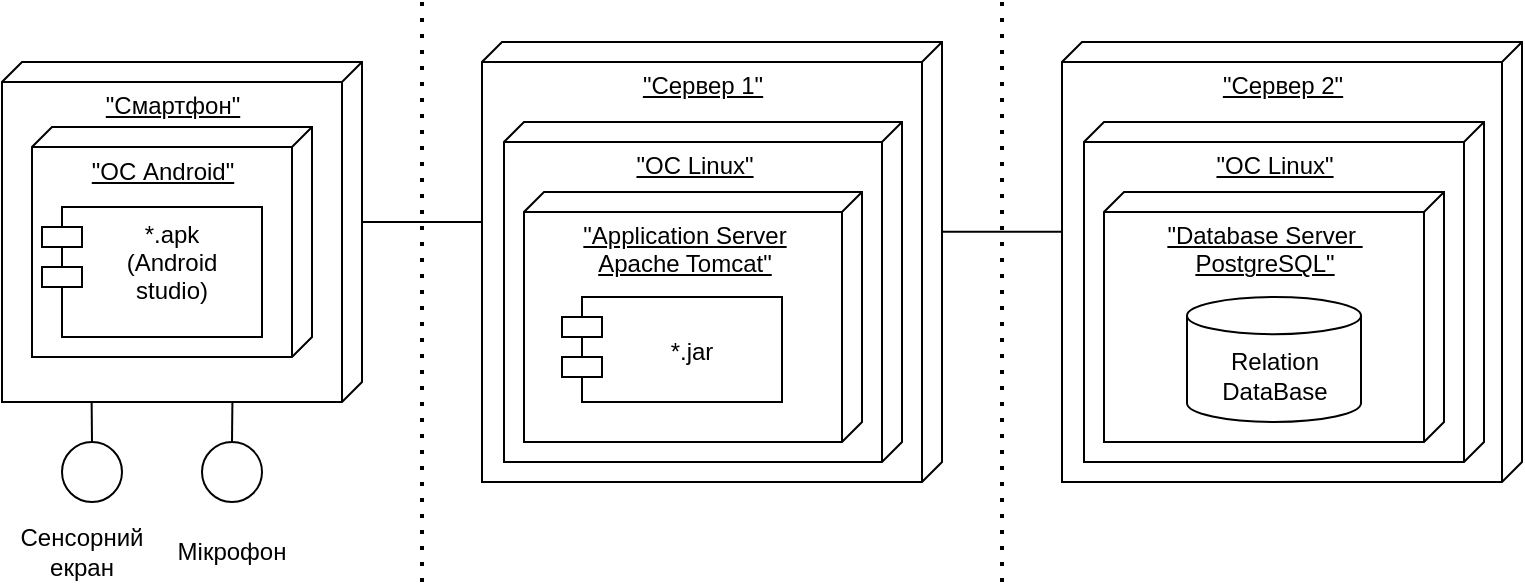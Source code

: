 <?xml version="1.0" encoding="UTF-8"?>
<mxfile version="20.3.6" type="device"><diagram id="C5RBs43oDa-KdzZeNtuy" name="Page-1"><mxGraphModel dx="944" dy="497" grid="1" gridSize="10" guides="1" tooltips="1" connect="1" arrows="1" fold="1" page="1" pageScale="1" pageWidth="827" pageHeight="1169" math="0" shadow="0"><root><mxCell id="WIyWlLk6GJQsqaUBKTNV-0"/><mxCell id="WIyWlLk6GJQsqaUBKTNV-1" parent="WIyWlLk6GJQsqaUBKTNV-0"/><mxCell id="6Q4kuT6u1sCAWgXCLGdP-28" style="edgeStyle=orthogonalEdgeStyle;rounded=0;orthogonalLoop=1;jettySize=auto;html=1;exitX=0;exitY=0;exitDx=80;exitDy=0;exitPerimeter=0;entryX=0.409;entryY=1.001;entryDx=0;entryDy=0;entryPerimeter=0;endArrow=none;endFill=0;" edge="1" parent="WIyWlLk6GJQsqaUBKTNV-1" source="6Q4kuT6u1sCAWgXCLGdP-2" target="6Q4kuT6u1sCAWgXCLGdP-4"><mxGeometry relative="1" as="geometry"/></mxCell><mxCell id="6Q4kuT6u1sCAWgXCLGdP-2" value="&quot;Смартфон&quot;" style="verticalAlign=top;align=center;spacingTop=8;spacingLeft=2;spacingRight=12;shape=cube;size=10;direction=south;fontStyle=4;html=1;" vertex="1" parent="WIyWlLk6GJQsqaUBKTNV-1"><mxGeometry x="50" y="50" width="180" height="170" as="geometry"/></mxCell><mxCell id="6Q4kuT6u1sCAWgXCLGdP-3" value="&quot;ОС Android&quot;" style="verticalAlign=top;align=center;spacingTop=8;spacingLeft=2;spacingRight=12;shape=cube;size=10;direction=south;fontStyle=4;html=1;" vertex="1" parent="WIyWlLk6GJQsqaUBKTNV-1"><mxGeometry x="65" y="82.5" width="140" height="115" as="geometry"/></mxCell><mxCell id="6Q4kuT6u1sCAWgXCLGdP-4" value="&quot;Сервер 1&quot;" style="verticalAlign=top;align=center;spacingTop=8;spacingLeft=2;spacingRight=12;shape=cube;size=10;direction=south;fontStyle=4;html=1;" vertex="1" parent="WIyWlLk6GJQsqaUBKTNV-1"><mxGeometry x="290" y="40" width="230" height="220" as="geometry"/></mxCell><mxCell id="6Q4kuT6u1sCAWgXCLGdP-5" value="&quot;ОС Linux&quot;" style="verticalAlign=top;align=center;spacingTop=8;spacingLeft=2;spacingRight=12;shape=cube;size=10;direction=south;fontStyle=4;html=1;" vertex="1" parent="WIyWlLk6GJQsqaUBKTNV-1"><mxGeometry x="301" y="80" width="199" height="170" as="geometry"/></mxCell><mxCell id="6Q4kuT6u1sCAWgXCLGdP-8" value="*.apk&#10;(Android &#10;studio)" style="shape=module;align=left;spacingLeft=20;align=center;verticalAlign=top;" vertex="1" parent="WIyWlLk6GJQsqaUBKTNV-1"><mxGeometry x="70" y="122.5" width="110" height="65" as="geometry"/></mxCell><mxCell id="6Q4kuT6u1sCAWgXCLGdP-11" value="" style="ellipse;whiteSpace=wrap;html=1;aspect=fixed;" vertex="1" parent="WIyWlLk6GJQsqaUBKTNV-1"><mxGeometry x="80" y="240" width="30" height="30" as="geometry"/></mxCell><mxCell id="6Q4kuT6u1sCAWgXCLGdP-12" value="" style="ellipse;whiteSpace=wrap;html=1;aspect=fixed;" vertex="1" parent="WIyWlLk6GJQsqaUBKTNV-1"><mxGeometry x="150" y="240" width="30" height="30" as="geometry"/></mxCell><mxCell id="6Q4kuT6u1sCAWgXCLGdP-14" value="" style="endArrow=none;html=1;rounded=0;exitX=0.5;exitY=0;exitDx=0;exitDy=0;entryX=1.001;entryY=0.751;entryDx=0;entryDy=0;entryPerimeter=0;" edge="1" parent="WIyWlLk6GJQsqaUBKTNV-1" source="6Q4kuT6u1sCAWgXCLGdP-11" target="6Q4kuT6u1sCAWgXCLGdP-2"><mxGeometry width="50" height="50" relative="1" as="geometry"><mxPoint x="360" y="240" as="sourcePoint"/><mxPoint x="100" y="240" as="targetPoint"/></mxGeometry></mxCell><mxCell id="6Q4kuT6u1sCAWgXCLGdP-15" value="" style="endArrow=none;html=1;rounded=0;exitX=0.5;exitY=0;exitDx=0;exitDy=0;entryX=0.999;entryY=0.36;entryDx=0;entryDy=0;entryPerimeter=0;" edge="1" parent="WIyWlLk6GJQsqaUBKTNV-1" source="6Q4kuT6u1sCAWgXCLGdP-12" target="6Q4kuT6u1sCAWgXCLGdP-2"><mxGeometry width="50" height="50" relative="1" as="geometry"><mxPoint x="110" y="270" as="sourcePoint"/><mxPoint x="180" y="230" as="targetPoint"/></mxGeometry></mxCell><mxCell id="6Q4kuT6u1sCAWgXCLGdP-16" value="Сенсорний екран" style="text;html=1;strokeColor=none;fillColor=none;align=center;verticalAlign=middle;whiteSpace=wrap;rounded=0;" vertex="1" parent="WIyWlLk6GJQsqaUBKTNV-1"><mxGeometry x="60" y="280" width="60" height="30" as="geometry"/></mxCell><mxCell id="6Q4kuT6u1sCAWgXCLGdP-17" value="Мікрофон" style="text;html=1;strokeColor=none;fillColor=none;align=center;verticalAlign=middle;whiteSpace=wrap;rounded=0;" vertex="1" parent="WIyWlLk6GJQsqaUBKTNV-1"><mxGeometry x="135" y="280" width="60" height="30" as="geometry"/></mxCell><mxCell id="6Q4kuT6u1sCAWgXCLGdP-18" value="" style="endArrow=none;dashed=1;html=1;dashPattern=1 3;strokeWidth=2;rounded=0;" edge="1" parent="WIyWlLk6GJQsqaUBKTNV-1"><mxGeometry width="50" height="50" relative="1" as="geometry"><mxPoint x="260" y="310" as="sourcePoint"/><mxPoint x="260" y="20" as="targetPoint"/></mxGeometry></mxCell><mxCell id="6Q4kuT6u1sCAWgXCLGdP-19" value="&quot;Application Server &lt;br&gt;Apache Tomcat&quot;" style="verticalAlign=top;align=center;spacingTop=8;spacingLeft=2;spacingRight=12;shape=cube;size=10;direction=south;fontStyle=4;html=1;" vertex="1" parent="WIyWlLk6GJQsqaUBKTNV-1"><mxGeometry x="311" y="115" width="169" height="125" as="geometry"/></mxCell><mxCell id="6Q4kuT6u1sCAWgXCLGdP-20" value="*.jar" style="shape=module;align=left;spacingLeft=20;align=center;verticalAlign=middle;" vertex="1" parent="WIyWlLk6GJQsqaUBKTNV-1"><mxGeometry x="330" y="167.5" width="110" height="52.5" as="geometry"/></mxCell><mxCell id="6Q4kuT6u1sCAWgXCLGdP-22" value="" style="endArrow=none;dashed=1;html=1;dashPattern=1 3;strokeWidth=2;rounded=0;" edge="1" parent="WIyWlLk6GJQsqaUBKTNV-1"><mxGeometry width="50" height="50" relative="1" as="geometry"><mxPoint x="550" y="310" as="sourcePoint"/><mxPoint x="550" y="20.0" as="targetPoint"/></mxGeometry></mxCell><mxCell id="6Q4kuT6u1sCAWgXCLGdP-23" value="&quot;Сервер 2&quot;" style="verticalAlign=top;align=center;spacingTop=8;spacingLeft=2;spacingRight=12;shape=cube;size=10;direction=south;fontStyle=4;html=1;" vertex="1" parent="WIyWlLk6GJQsqaUBKTNV-1"><mxGeometry x="580" y="40" width="230" height="220" as="geometry"/></mxCell><mxCell id="6Q4kuT6u1sCAWgXCLGdP-24" value="&quot;ОС Linux&quot;" style="verticalAlign=top;align=center;spacingTop=8;spacingLeft=2;spacingRight=12;shape=cube;size=10;direction=south;fontStyle=4;html=1;" vertex="1" parent="WIyWlLk6GJQsqaUBKTNV-1"><mxGeometry x="591" y="80" width="200" height="170" as="geometry"/></mxCell><mxCell id="6Q4kuT6u1sCAWgXCLGdP-25" value="&quot;Database Server&amp;nbsp;&lt;br&gt;PostgreSQL&quot;" style="verticalAlign=top;align=center;spacingTop=8;spacingLeft=2;spacingRight=12;shape=cube;size=10;direction=south;fontStyle=4;html=1;" vertex="1" parent="WIyWlLk6GJQsqaUBKTNV-1"><mxGeometry x="601" y="115" width="170" height="125" as="geometry"/></mxCell><mxCell id="6Q4kuT6u1sCAWgXCLGdP-27" value="Relation DataBase" style="shape=cylinder3;whiteSpace=wrap;html=1;boundedLbl=1;backgroundOutline=1;size=9.318;" vertex="1" parent="WIyWlLk6GJQsqaUBKTNV-1"><mxGeometry x="642.5" y="167.5" width="87" height="62.5" as="geometry"/></mxCell><mxCell id="6Q4kuT6u1sCAWgXCLGdP-30" style="edgeStyle=orthogonalEdgeStyle;rounded=0;orthogonalLoop=1;jettySize=auto;html=1;exitX=0;exitY=0;exitDx=80;exitDy=0;exitPerimeter=0;entryX=0.409;entryY=1.001;entryDx=0;entryDy=0;entryPerimeter=0;endArrow=none;endFill=0;" edge="1" parent="WIyWlLk6GJQsqaUBKTNV-1"><mxGeometry relative="1" as="geometry"><mxPoint x="520" y="134.9" as="sourcePoint"/><mxPoint x="579.77" y="134.88" as="targetPoint"/></mxGeometry></mxCell></root></mxGraphModel></diagram></mxfile>